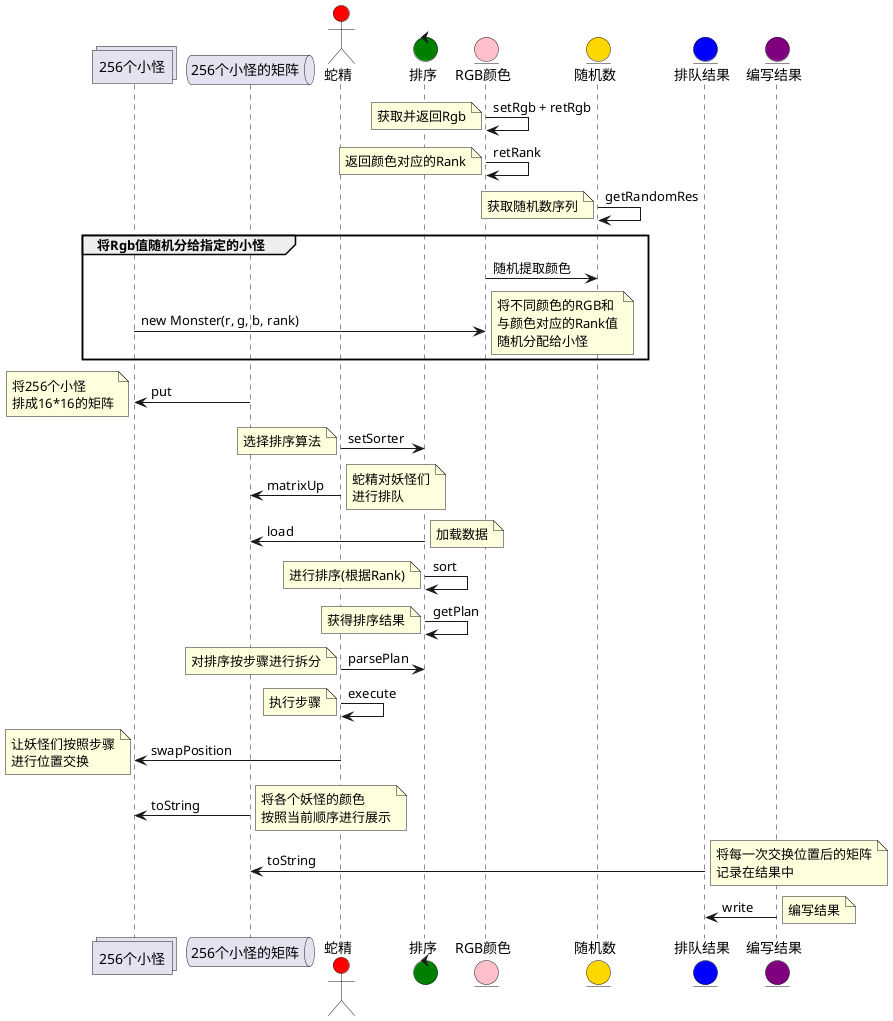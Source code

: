 @startuml

collections 256个小怪 as monster
queue   256个小怪的矩阵  as  matrix
actor   蛇精    as  theBoss   #Red
control 排序    as  sorter  #Green
entity  RGB颜色 as  rgb #Pink
entity  随机数  as  random  #Gold
entity  排队结果    as  log #Blue
entity  编写结果    as  writer  #Purple

rgb -> rgb: setRgb + retRgb
note left: 获取并返回Rgb

rgb -> rgb: retRank
note left: 返回颜色对应的Rank

random -> random: getRandomRes
note left: 获取随机数序列

group 将Rgb值随机分给指定的小怪
    rgb -> random: 随机提取颜色
    monster -> rgb: new Monster(r, g, b, rank)
    note right
    将不同颜色的RGB和
    与颜色对应的Rank值
    随机分配给小怪
    endnote
end

matrix -> monster : put
note left
将256个小怪
排成16*16的矩阵
endnote

theBoss -> sorter : setSorter
note left
选择排序算法
endnote

theBoss -> matrix: matrixUp
note right
蛇精对妖怪们
进行排队
endnote

sorter -> matrix: load
note right: 加载数据

sorter -> sorter: sort
note left: 进行排序(根据Rank)

sorter -> sorter: getPlan
note left: 获得排序结果

theBoss -> sorter: parsePlan
note left: 对排序按步骤进行拆分

theBoss -> theBoss: execute
note left: 执行步骤

theBoss -> monster: swapPosition
note left 
让妖怪们按照步骤
进行位置交换
endnote

matrix -> monster: toString
note right
将各个妖怪的颜色
按照当前顺序进行展示
endnote

log -> matrix: toString
note right 
将每一次交换位置后的矩阵
记录在结果中
endnote

writer -> log: write
note right: 编写结果

@enduml